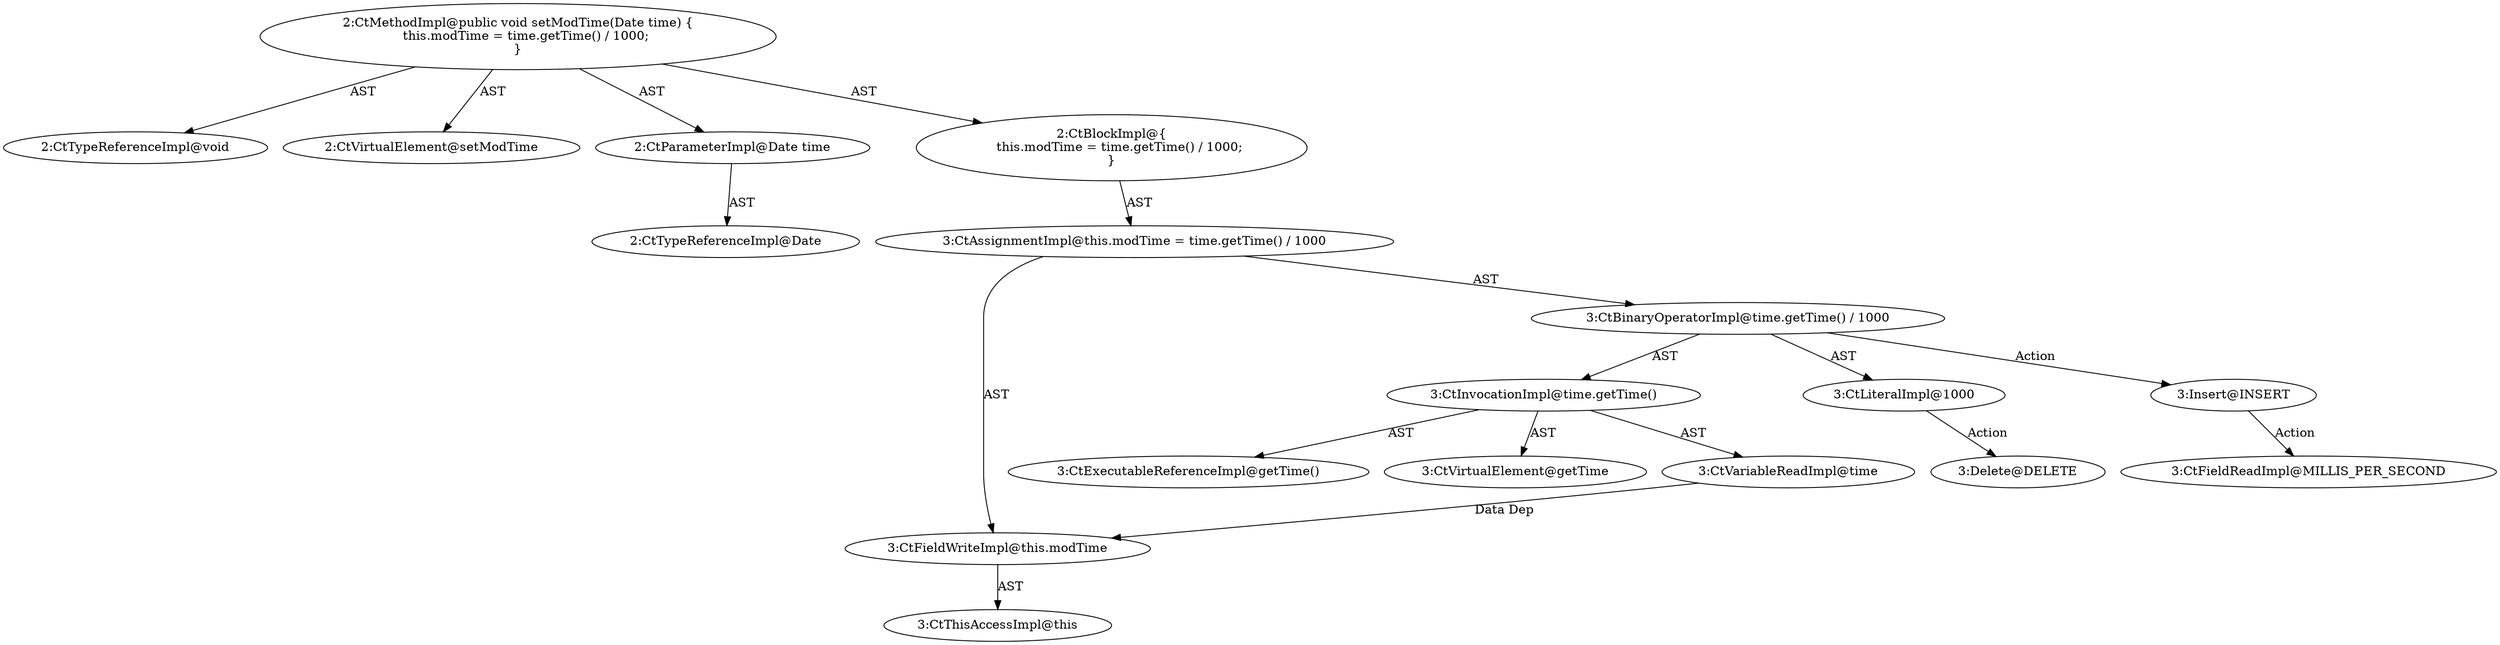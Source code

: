 digraph "setModTime#?,Date" {
0 [label="2:CtTypeReferenceImpl@void" shape=ellipse]
1 [label="2:CtVirtualElement@setModTime" shape=ellipse]
2 [label="2:CtParameterImpl@Date time" shape=ellipse]
3 [label="2:CtTypeReferenceImpl@Date" shape=ellipse]
4 [label="3:CtFieldWriteImpl@this.modTime" shape=ellipse]
5 [label="3:CtThisAccessImpl@this" shape=ellipse]
6 [label="3:CtExecutableReferenceImpl@getTime()" shape=ellipse]
7 [label="3:CtVirtualElement@getTime" shape=ellipse]
8 [label="3:CtVariableReadImpl@time" shape=ellipse]
9 [label="3:CtInvocationImpl@time.getTime()" shape=ellipse]
10 [label="3:CtLiteralImpl@1000" shape=ellipse]
11 [label="3:CtBinaryOperatorImpl@time.getTime() / 1000" shape=ellipse]
12 [label="3:CtAssignmentImpl@this.modTime = time.getTime() / 1000" shape=ellipse]
13 [label="2:CtBlockImpl@\{
    this.modTime = time.getTime() / 1000;
\}" shape=ellipse]
14 [label="2:CtMethodImpl@public void setModTime(Date time) \{
    this.modTime = time.getTime() / 1000;
\}" shape=ellipse]
15 [label="3:Delete@DELETE" shape=ellipse]
16 [label="3:Insert@INSERT" shape=ellipse]
17 [label="3:CtFieldReadImpl@MILLIS_PER_SECOND" shape=ellipse]
2 -> 3 [label="AST"];
4 -> 5 [label="AST"];
8 -> 4 [label="Data Dep"];
9 -> 7 [label="AST"];
9 -> 8 [label="AST"];
9 -> 6 [label="AST"];
10 -> 15 [label="Action"];
11 -> 9 [label="AST"];
11 -> 10 [label="AST"];
11 -> 16 [label="Action"];
12 -> 4 [label="AST"];
12 -> 11 [label="AST"];
13 -> 12 [label="AST"];
14 -> 1 [label="AST"];
14 -> 0 [label="AST"];
14 -> 2 [label="AST"];
14 -> 13 [label="AST"];
16 -> 17 [label="Action"];
}